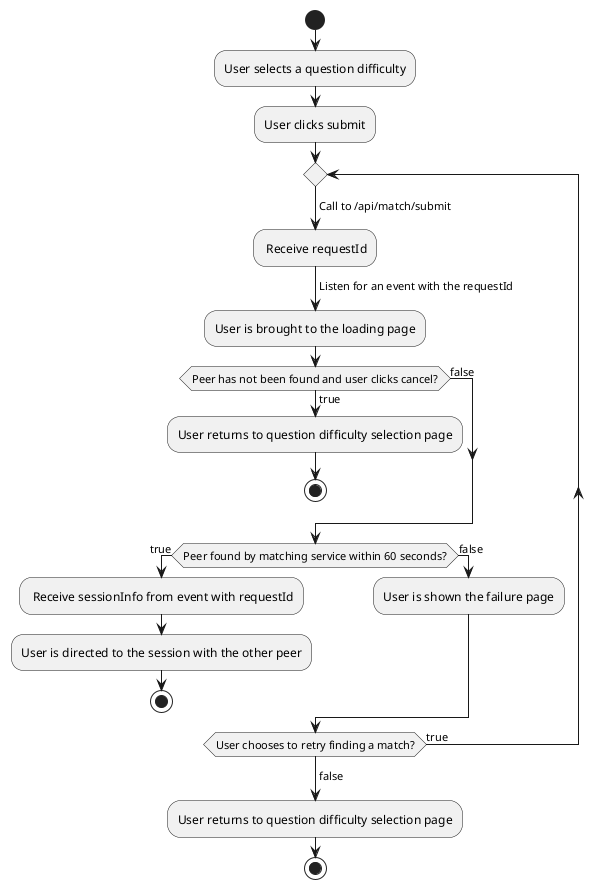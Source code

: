 @startuml
start
:User selects a question difficulty;
:User clicks submit;
repeat
  -> Call to /api/match/submit;
  : Receive requestId;
  -> Listen for an event with the requestId;
  :User is brought to the loading page;
  if (Peer has not been found and user clicks cancel?) then (true)
  :User returns to question difficulty selection page;
  stop
  else (false)
  endif
  if (Peer found by matching service within 60 seconds?) then (true)
  : Receive sessionInfo from event with requestId;
  :User is directed to the session with the other peer;
  stop
  else (false)
  :User is shown the failure page;
  endif
repeat while (User chooses to retry finding a match?) is (true)
-> false;
:User returns to question difficulty selection page;
stop
@enduml